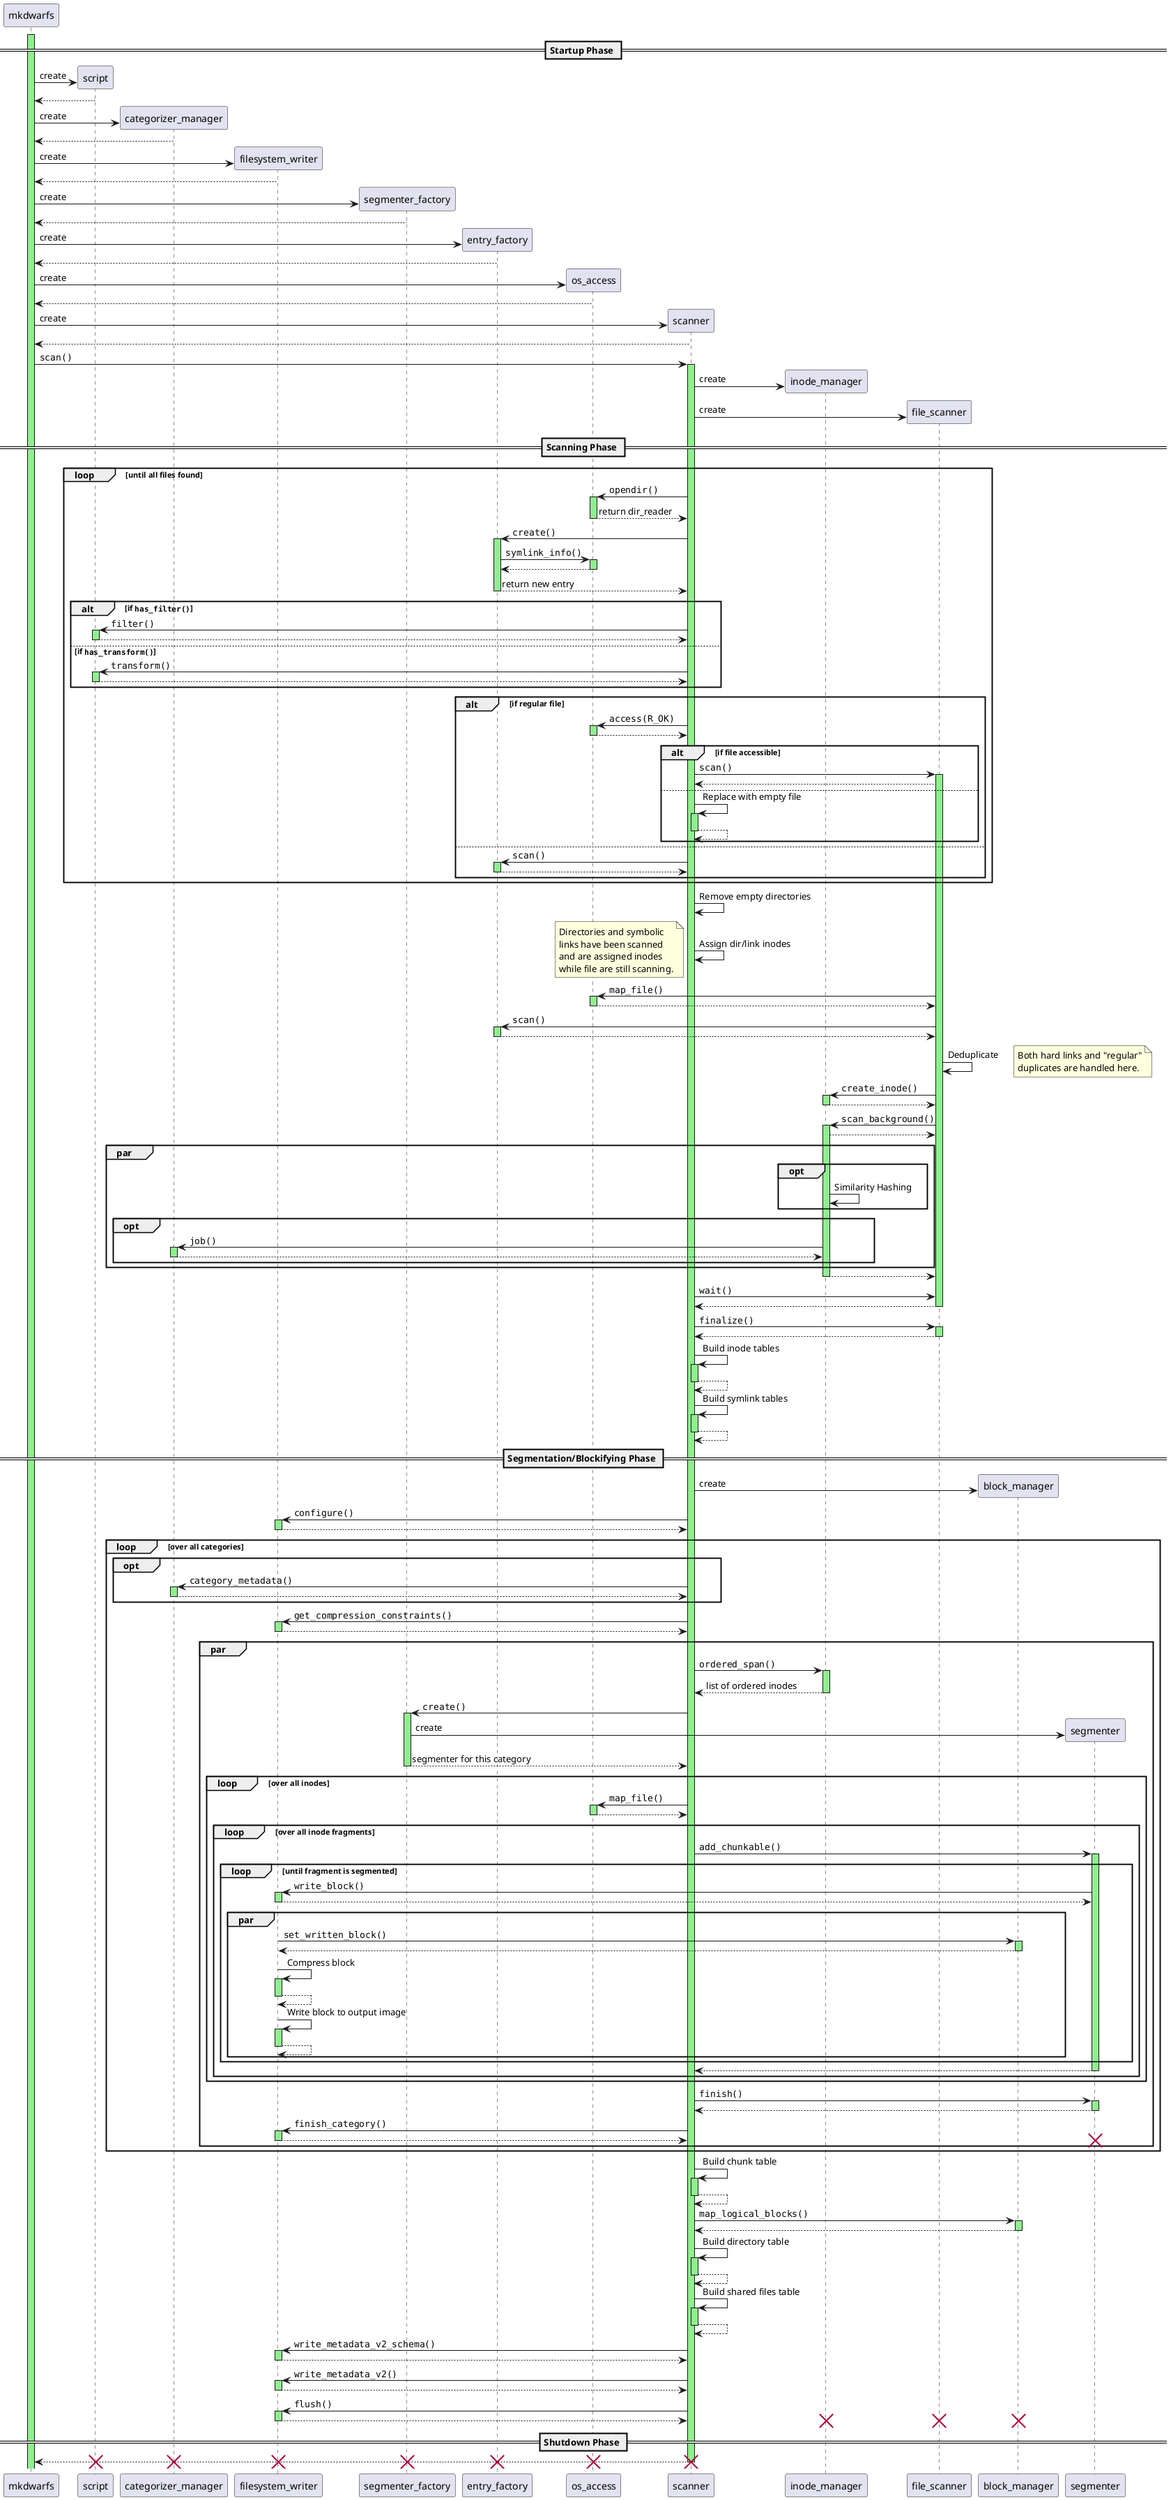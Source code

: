 @startuml

activate mkdwarfs #lightgreen

== Startup Phase ==

mkdwarfs -> script ** : create
return
mkdwarfs -> categorizer_manager ** : create
return
mkdwarfs -> filesystem_writer ** : create
return
mkdwarfs -> segmenter_factory ** : create
return
mkdwarfs -> entry_factory ** : create
return
mkdwarfs -> os_access ** : create
return
mkdwarfs -> scanner ** : create
return
mkdwarfs -> scanner ++ #lightgreen : ""scan()""

scanner -> inode_manager ** : create
scanner -> file_scanner ** : create

== Scanning Phase ==

loop until all files found

    scanner -> os_access ++ #lightgreen : ""opendir()""
    return return dir_reader

    scanner -> entry_factory ++ #lightgreen : ""create()""
    entry_factory -> os_access ++ #lightgreen : ""symlink_info()""
    return
    return return new entry

    alt if ""has_filter()""
        scanner -> script ++ #lightgreen : ""filter()""
        return
    else if ""has_transform()""
        scanner -> script ++ #lightgreen : ""transform()""
        return
    end

    alt if regular file
        scanner -> os_access ++ #lightgreen : ""access(R_OK)""
        return
        alt if file accessible
            scanner -> file_scanner ++ #lightgreen : ""scan()""
            file_scanner --> scanner
        else
            scanner -> scanner ++ #lightgreen : Replace with empty file
            return
        end
    else
        scanner -> entry_factory ++ #lightgreen : ""scan()""
        return
    end

end

scanner -> scanner : Remove empty directories
scanner -> scanner : Assign dir/link inodes
note left
Directories and symbolic
links have been scanned
and are assigned inodes
while file are still scanning.
end note

file_scanner -> os_access ++ #lightgreen : ""map_file()""
return

file_scanner -> entry_factory ++ #lightgreen : ""scan()""
return

file_scanner -> file_scanner : Deduplicate
note right
Both hard links and "regular"
duplicates are handled here.
end note

file_scanner -> inode_manager ++ #lightgreen : ""create_inode()""
return

file_scanner -> inode_manager ++ #lightgreen : ""scan_background()""
inode_manager --> file_scanner

par
    opt
        inode_manager -> inode_manager : Similarity Hashing
    end

    opt
        inode_manager -> categorizer_manager ++ #lightgreen : ""job()""
        return
    end
end

return

scanner -> file_scanner : ""wait()""
return

scanner -> file_scanner ++ #lightgreen : ""finalize()""
return

scanner -> scanner ++ #lightgreen : Build inode tables
return

scanner -> scanner ++ #lightgreen : Build symlink tables
return

== Segmentation/Blockifying Phase ==

scanner -> block_manager ** : create

scanner -> filesystem_writer ++ #lightgreen : ""configure()""
return

loop over all categories

    opt
        scanner -> categorizer_manager ++ #lightgreen : ""category_metadata()""
        return
    end

    scanner -> filesystem_writer ++ #lightgreen : ""get_compression_constraints()""
    return

    par

        scanner -> inode_manager ++ #lightgreen : ""ordered_span()""
        return list of ordered inodes

        scanner -> segmenter_factory ++ #lightgreen : ""create()""

            segmenter_factory -> segmenter ** : create

        return segmenter for this category

        loop over all inodes

            scanner -> os_access ++ #lightgreen : ""map_file()""
            return

            loop over all inode fragments

                scanner -> segmenter ++ #lightgreen : ""add_chunkable()""

                    loop until fragment is segmented

                        segmenter -> filesystem_writer ++ #lightgreen : ""write_block()""
                        return
                        par
                            filesystem_writer -> block_manager ++ #lightgreen : ""set_written_block()""
                            return
                            filesystem_writer -> filesystem_writer ++ #lightgreen : Compress block
                            return
                            filesystem_writer -> filesystem_writer ++ #lightgreen : Write block to output image
                            return
                        end

                    end

                return

            end

        end

        scanner -> segmenter ++ #lightgreen : ""finish()""
        return

        scanner -> filesystem_writer ++ #lightgreen : ""finish_category()""
        return

        destroy segmenter

    end

end

scanner -> scanner ++ #lightgreen : Build chunk table
return

scanner -> block_manager ++ #lightgreen : ""map_logical_blocks()""
return

scanner -> scanner ++ #lightgreen : Build directory table
return

scanner -> scanner ++ #lightgreen : Build shared files table
return

scanner -> filesystem_writer ++ #lightgreen : ""write_metadata_v2_schema()""
return

scanner -> filesystem_writer ++ #lightgreen : ""write_metadata_v2()""
return

scanner -> filesystem_writer ++ #lightgreen : ""flush()""
return

== Shutdown Phase ==

destroy file_scanner
destroy inode_manager
destroy block_manager

return

destroy scanner
destroy os_access
destroy entry_factory
destroy segmenter_factory
destroy filesystem_writer
destroy categorizer_manager
destroy script

@enduml

